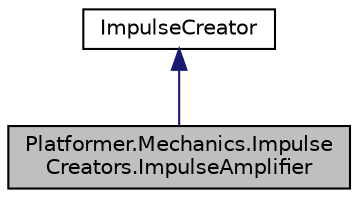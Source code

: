 digraph "Platformer.Mechanics.ImpulseCreators.ImpulseAmplifier"
{
 // LATEX_PDF_SIZE
  edge [fontname="Helvetica",fontsize="10",labelfontname="Helvetica",labelfontsize="10"];
  node [fontname="Helvetica",fontsize="10",shape=record];
  Node1 [label="Platformer.Mechanics.Impulse\lCreators.ImpulseAmplifier",height=0.2,width=0.4,color="black", fillcolor="grey75", style="filled", fontcolor="black",tooltip="Impulse creator that applies a multiplier to KinematicObject´s velocity"];
  Node2 -> Node1 [dir="back",color="midnightblue",fontsize="10",style="solid",fontname="Helvetica"];
  Node2 [label="ImpulseCreator",height=0.2,width=0.4,color="black", fillcolor="white", style="filled",URL="$interface_platformer_1_1_mechanics_1_1_impulse_creators_1_1_impulse_creator.html",tooltip="Interface from which classes that impulses KinematicObjects will inherit"];
}
